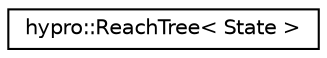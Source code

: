 digraph "Graphical Class Hierarchy"
{
  edge [fontname="Helvetica",fontsize="10",labelfontname="Helvetica",labelfontsize="10"];
  node [fontname="Helvetica",fontsize="10",shape=record];
  rankdir="LR";
  Node1 [label="hypro::ReachTree\< State \>",height=0.2,width=0.4,color="black", fillcolor="white", style="filled",URL="$classhypro_1_1ReachTree.html"];
}
